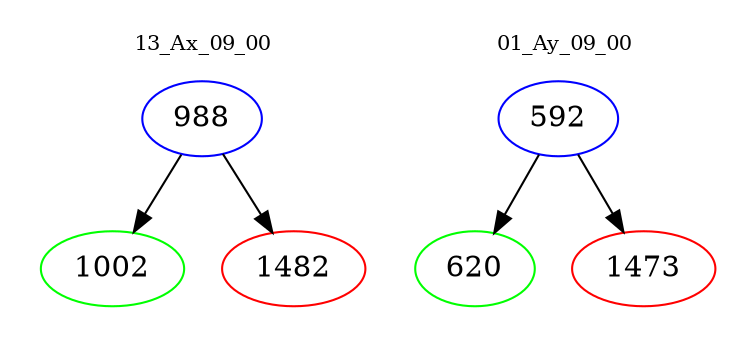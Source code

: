 digraph{
subgraph cluster_0 {
color = white
label = "13_Ax_09_00";
fontsize=10;
T0_988 [label="988", color="blue"]
T0_988 -> T0_1002 [color="black"]
T0_1002 [label="1002", color="green"]
T0_988 -> T0_1482 [color="black"]
T0_1482 [label="1482", color="red"]
}
subgraph cluster_1 {
color = white
label = "01_Ay_09_00";
fontsize=10;
T1_592 [label="592", color="blue"]
T1_592 -> T1_620 [color="black"]
T1_620 [label="620", color="green"]
T1_592 -> T1_1473 [color="black"]
T1_1473 [label="1473", color="red"]
}
}
